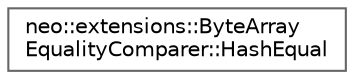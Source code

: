 digraph "Graphical Class Hierarchy"
{
 // LATEX_PDF_SIZE
  bgcolor="transparent";
  edge [fontname=Helvetica,fontsize=10,labelfontname=Helvetica,labelfontsize=10];
  node [fontname=Helvetica,fontsize=10,shape=box,height=0.2,width=0.4];
  rankdir="LR";
  Node0 [id="Node000000",label="neo::extensions::ByteArray\lEqualityComparer::HashEqual",height=0.2,width=0.4,color="grey40", fillcolor="white", style="filled",URL="$structneo_1_1extensions_1_1_byte_array_equality_comparer_1_1_hash_equal.html",tooltip="Combined hash and equality for unordered containers."];
}
